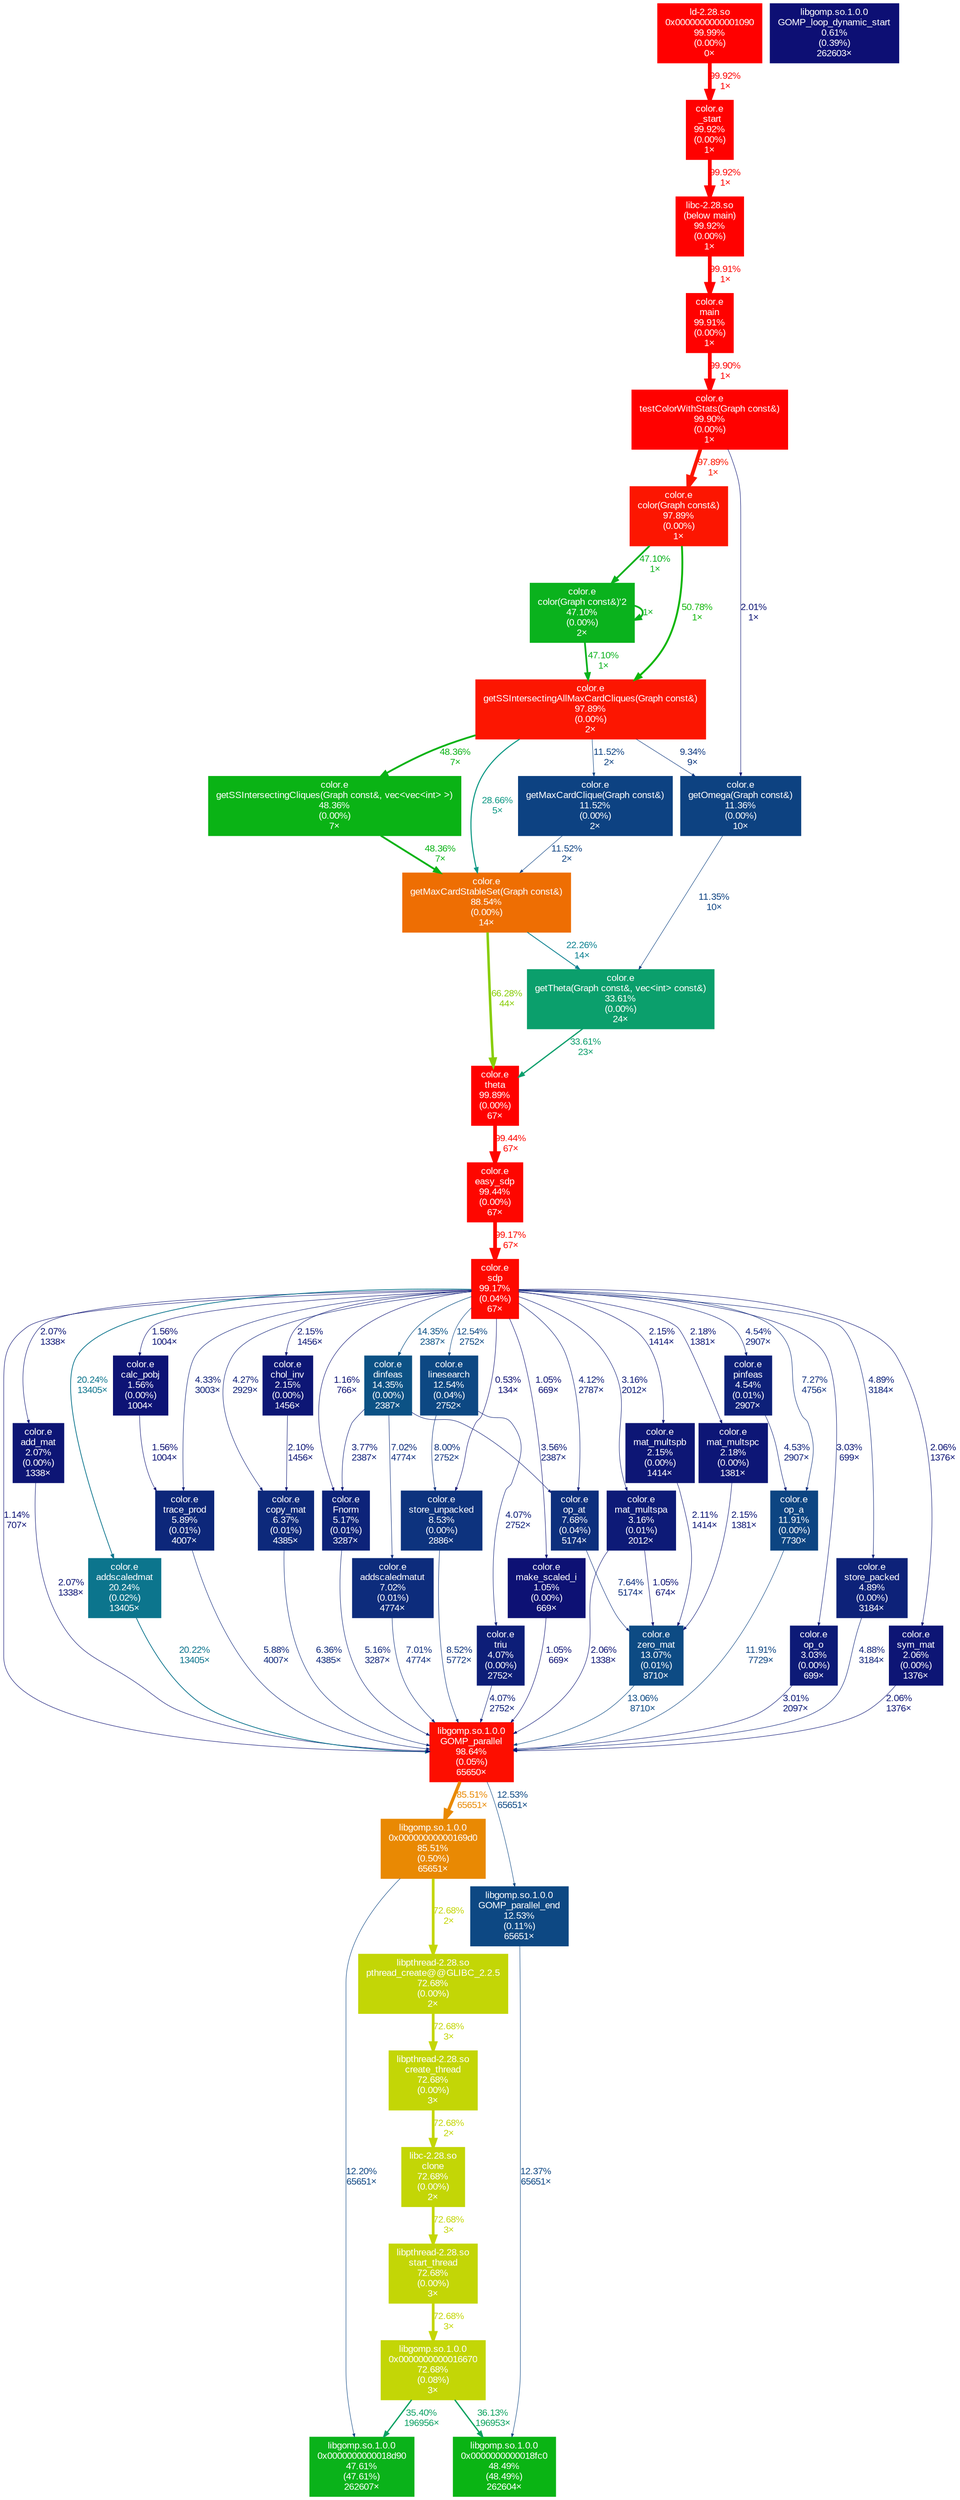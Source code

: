 digraph {
	graph [fontname=Arial, nodesep=0.125, ranksep=0.25];
	node [fontcolor=white, fontname=Arial, height=0, shape=box, style=filled, width=0];
	edge [fontname=Arial];
	"(below main)" [color="#ff0100", fontcolor="#ffffff", fontsize="10.00", label="libc-2.28.so\n(below main)\n99.92%\n(0.00%)\n1×"];
	"(below main)" -> main [arrowsize="1.00", color="#ff0100", fontcolor="#ff0100", fontsize="10.00", label="99.91%\n1×", labeldistance="4.00", penwidth="4.00"];
	"0x0000000000001090" [color="#ff0000", fontcolor="#ffffff", fontsize="10.00", label="ld-2.28.so\n0x0000000000001090\n99.99%\n(0.00%)\n0×"];
	"0x0000000000001090" -> "_start" [arrowsize="1.00", color="#ff0100", fontcolor="#ff0100", fontsize="10.00", label="99.92%\n1×", labeldistance="4.00", penwidth="4.00"];
	"0x0000000000016670" [color="#c3d606", fontcolor="#ffffff", fontsize="10.00", label="libgomp.so.1.0.0\n0x0000000000016670\n72.68%\n(0.08%)\n3×"];
	"0x0000000000016670" -> "0x0000000000018d90" [arrowsize="0.60", color="#0ba163", fontcolor="#0ba163", fontsize="10.00", label="35.40%\n196956×", labeldistance="1.42", penwidth="1.42"];
	"0x0000000000016670" -> "0x0000000000018fc0" [arrowsize="0.60", color="#0ba25f", fontcolor="#0ba25f", fontsize="10.00", label="36.13%\n196953×", labeldistance="1.45", penwidth="1.45"];
	"0x00000000000169d0" [color="#e98903", fontcolor="#ffffff", fontsize="10.00", label="libgomp.so.1.0.0\n0x00000000000169d0\n85.51%\n(0.50%)\n65651×"];
	"0x00000000000169d0" -> "0x0000000000018d90" [arrowsize="0.35", color="#0d4683", fontcolor="#0d4683", fontsize="10.00", label="12.20%\n65651×", labeldistance="0.50", penwidth="0.50"];
	"0x00000000000169d0" -> "pthread_create@@GLIBC_2.2.5" [arrowsize="0.85", color="#c3d606", fontcolor="#c3d606", fontsize="10.00", label="72.68%\n2×", labeldistance="2.91", penwidth="2.91"];
	"0x0000000000018d90" [color="#0ab21a", fontcolor="#ffffff", fontsize="10.00", label="libgomp.so.1.0.0\n0x0000000000018d90\n47.61%\n(47.61%)\n262607×"];
	"0x0000000000018fc0" [color="#0ab414", fontcolor="#ffffff", fontsize="10.00", label="libgomp.so.1.0.0\n0x0000000000018fc0\n48.49%\n(48.49%)\n262604×"];
	Fnorm [color="#0d2379", fontcolor="#ffffff", fontsize="10.00", label="color.e\nFnorm\n5.17%\n(0.01%)\n3287×"];
	Fnorm -> "GOMP_parallel" [arrowsize="0.35", color="#0d2379", fontcolor="#0d2379", fontsize="10.00", label="5.16%\n3287×", labeldistance="0.50", penwidth="0.50"];
	"GOMP_loop_dynamic_start" [color="#0d0f74", fontcolor="#ffffff", fontsize="10.00", label="libgomp.so.1.0.0\nGOMP_loop_dynamic_start\n0.61%\n(0.39%)\n262603×"];
	"GOMP_parallel" [color="#fd0e00", fontcolor="#ffffff", fontsize="10.00", label="libgomp.so.1.0.0\nGOMP_parallel\n98.64%\n(0.05%)\n65650×"];
	"GOMP_parallel" -> "0x00000000000169d0" [arrowsize="0.92", color="#e98903", fontcolor="#e98903", fontsize="10.00", label="85.51%\n65651×", labeldistance="3.42", penwidth="3.42"];
	"GOMP_parallel" -> "GOMP_parallel_end" [arrowsize="0.35", color="#0d4883", fontcolor="#0d4883", fontsize="10.00", label="12.53%\n65651×", labeldistance="0.50", penwidth="0.50"];
	"GOMP_parallel_end" [color="#0d4883", fontcolor="#ffffff", fontsize="10.00", label="libgomp.so.1.0.0\nGOMP_parallel_end\n12.53%\n(0.11%)\n65651×"];
	"GOMP_parallel_end" -> "0x0000000000018fc0" [arrowsize="0.35", color="#0d4783", fontcolor="#0d4783", fontsize="10.00", label="12.37%\n65651×", labeldistance="0.50", penwidth="0.50"];
	"_start" [color="#ff0100", fontcolor="#ffffff", fontsize="10.00", label="color.e\n_start\n99.92%\n(0.00%)\n1×"];
	"_start" -> "(below main)" [arrowsize="1.00", color="#ff0100", fontcolor="#ff0100", fontsize="10.00", label="99.92%\n1×", labeldistance="4.00", penwidth="4.00"];
	"add_mat" [color="#0d1575", fontcolor="#ffffff", fontsize="10.00", label="color.e\nadd_mat\n2.07%\n(0.00%)\n1338×"];
	"add_mat" -> "GOMP_parallel" [arrowsize="0.35", color="#0d1575", fontcolor="#0d1575", fontsize="10.00", label="2.07%\n1338×", labeldistance="0.50", penwidth="0.50"];
	addscaledmat [color="#0c758d", fontcolor="#ffffff", fontsize="10.00", label="color.e\naddscaledmat\n20.24%\n(0.02%)\n13405×"];
	addscaledmat -> "GOMP_parallel" [arrowsize="0.45", color="#0c748d", fontcolor="#0c748d", fontsize="10.00", label="20.22%\n13405×", labeldistance="0.81", penwidth="0.81"];
	addscaledmatut [color="#0d2c7c", fontcolor="#ffffff", fontsize="10.00", label="color.e\naddscaledmatut\n7.02%\n(0.01%)\n4774×"];
	addscaledmatut -> "GOMP_parallel" [arrowsize="0.35", color="#0d2c7c", fontcolor="#0d2c7c", fontsize="10.00", label="7.01%\n4774×", labeldistance="0.50", penwidth="0.50"];
	"calc_pobj" [color="#0d1375", fontcolor="#ffffff", fontsize="10.00", label="color.e\ncalc_pobj\n1.56%\n(0.00%)\n1004×"];
	"calc_pobj" -> "trace_prod" [arrowsize="0.35", color="#0d1375", fontcolor="#0d1375", fontsize="10.00", label="1.56%\n1004×", labeldistance="0.50", penwidth="0.50"];
	"chol_inv" [color="#0d1675", fontcolor="#ffffff", fontsize="10.00", label="color.e\nchol_inv\n2.15%\n(0.00%)\n1456×"];
	"chol_inv" -> "copy_mat" [arrowsize="0.35", color="#0d1675", fontcolor="#0d1675", fontsize="10.00", label="2.10%\n1456×", labeldistance="0.50", penwidth="0.50"];
	clone [color="#c3d606", fontcolor="#ffffff", fontsize="10.00", label="libc-2.28.so\nclone\n72.68%\n(0.00%)\n2×"];
	clone -> "start_thread" [arrowsize="0.85", color="#c3d606", fontcolor="#c3d606", fontsize="10.00", label="72.68%\n3×", labeldistance="2.91", penwidth="2.91"];
	"color(Graph const&)" [color="#fc1601", fontcolor="#ffffff", fontsize="10.00", label="color.e\ncolor(Graph const&)\n97.89%\n(0.00%)\n1×"];
	"color(Graph const&)" -> "color(Graph const&)'2" [arrowsize="0.69", color="#0ab21d", fontcolor="#0ab21d", fontsize="10.00", label="47.10%\n1×", labeldistance="1.88", penwidth="1.88"];
	"color(Graph const&)" -> "getSSIntersectingAllMaxCardCliques(Graph const&)" [arrowsize="0.71", color="#0fb709", fontcolor="#0fb709", fontsize="10.00", label="50.78%\n1×", labeldistance="2.03", penwidth="2.03"];
	"color(Graph const&)'2" [color="#0ab21d", fontcolor="#ffffff", fontsize="10.00", label="color.e\ncolor(Graph const&)'2\n47.10%\n(0.00%)\n2×"];
	"color(Graph const&)'2" -> "color(Graph const&)'2" [arrowsize="0.69", color="#0ab21d", fontcolor="#0ab21d", fontsize="10.00", label="1×", labeldistance="1.88", penwidth="1.88"];
	"color(Graph const&)'2" -> "getSSIntersectingAllMaxCardCliques(Graph const&)" [arrowsize="0.69", color="#0ab21d", fontcolor="#0ab21d", fontsize="10.00", label="47.10%\n1×", labeldistance="1.88", penwidth="1.88"];
	"copy_mat" [color="#0d297b", fontcolor="#ffffff", fontsize="10.00", label="color.e\ncopy_mat\n6.37%\n(0.01%)\n4385×"];
	"copy_mat" -> "GOMP_parallel" [arrowsize="0.35", color="#0d297b", fontcolor="#0d297b", fontsize="10.00", label="6.36%\n4385×", labeldistance="0.50", penwidth="0.50"];
	"create_thread" [color="#c3d606", fontcolor="#ffffff", fontsize="10.00", label="libpthread-2.28.so\ncreate_thread\n72.68%\n(0.00%)\n3×"];
	"create_thread" -> clone [arrowsize="0.85", color="#c3d606", fontcolor="#c3d606", fontsize="10.00", label="72.68%\n2×", labeldistance="2.91", penwidth="2.91"];
	dinfeas [color="#0c5285", fontcolor="#ffffff", fontsize="10.00", label="color.e\ndinfeas\n14.35%\n(0.00%)\n2387×"];
	dinfeas -> Fnorm [arrowsize="0.35", color="#0d1d78", fontcolor="#0d1d78", fontsize="10.00", label="3.77%\n2387×", labeldistance="0.50", penwidth="0.50"];
	dinfeas -> addscaledmatut [arrowsize="0.35", color="#0d2c7c", fontcolor="#0d2c7c", fontsize="10.00", label="7.02%\n4774×", labeldistance="0.50", penwidth="0.50"];
	dinfeas -> "op_at" [arrowsize="0.35", color="#0d1c77", fontcolor="#0d1c77", fontsize="10.00", label="3.56%\n2387×", labeldistance="0.50", penwidth="0.50"];
	"easy_sdp" [color="#fe0600", fontcolor="#ffffff", fontsize="10.00", label="color.e\neasy_sdp\n99.44%\n(0.00%)\n67×"];
	"easy_sdp" -> sdp [arrowsize="1.00", color="#fe0900", fontcolor="#fe0900", fontsize="10.00", label="99.17%\n67×", labeldistance="3.97", penwidth="3.97"];
	"getMaxCardClique(Graph const&)" [color="#0d4282", fontcolor="#ffffff", fontsize="10.00", label="color.e\ngetMaxCardClique(Graph const&)\n11.52%\n(0.00%)\n2×"];
	"getMaxCardClique(Graph const&)" -> "getMaxCardStableSet(Graph const&)" [arrowsize="0.35", color="#0d4282", fontcolor="#0d4282", fontsize="10.00", label="11.52%\n2×", labeldistance="0.50", penwidth="0.50"];
	"getMaxCardStableSet(Graph const&)" [color="#ee6e03", fontcolor="#ffffff", fontsize="10.00", label="color.e\ngetMaxCardStableSet(Graph const&)\n88.54%\n(0.00%)\n14×"];
	"getMaxCardStableSet(Graph const&)" -> "getTheta(Graph const&, vec<int> const&)" [arrowsize="0.47", color="#0c8190", fontcolor="#0c8190", fontsize="10.00", label="22.26%\n14×", labeldistance="0.89", penwidth="0.89"];
	"getMaxCardStableSet(Graph const&)" -> theta [arrowsize="0.81", color="#88cd07", fontcolor="#88cd07", fontsize="10.00", label="66.28%\n44×", labeldistance="2.65", penwidth="2.65"];
	"getOmega(Graph const&)" [color="#0d4281", fontcolor="#ffffff", fontsize="10.00", label="color.e\ngetOmega(Graph const&)\n11.36%\n(0.00%)\n10×"];
	"getOmega(Graph const&)" -> "getTheta(Graph const&, vec<int> const&)" [arrowsize="0.35", color="#0d4281", fontcolor="#0d4281", fontsize="10.00", label="11.35%\n10×", labeldistance="0.50", penwidth="0.50"];
	"getSSIntersectingAllMaxCardCliques(Graph const&)" [color="#fc1601", fontcolor="#ffffff", fontsize="10.00", label="color.e\ngetSSIntersectingAllMaxCardCliques(Graph const&)\n97.89%\n(0.00%)\n2×"];
	"getSSIntersectingAllMaxCardCliques(Graph const&)" -> "getMaxCardClique(Graph const&)" [arrowsize="0.35", color="#0d4282", fontcolor="#0d4282", fontsize="10.00", label="11.52%\n2×", labeldistance="0.50", penwidth="0.50"];
	"getSSIntersectingAllMaxCardCliques(Graph const&)" -> "getMaxCardStableSet(Graph const&)" [arrowsize="0.54", color="#0c9884", fontcolor="#0c9884", fontsize="10.00", label="28.66%\n5×", labeldistance="1.15", penwidth="1.15"];
	"getSSIntersectingAllMaxCardCliques(Graph const&)" -> "getOmega(Graph const&)" [arrowsize="0.35", color="#0d377f", fontcolor="#0d377f", fontsize="10.00", label="9.34%\n9×", labeldistance="0.50", penwidth="0.50"];
	"getSSIntersectingAllMaxCardCliques(Graph const&)" -> "getSSIntersectingCliques(Graph const&, vec<vec<int> >)" [arrowsize="0.70", color="#0ab315", fontcolor="#0ab315", fontsize="10.00", label="48.36%\n7×", labeldistance="1.93", penwidth="1.93"];
	"getSSIntersectingCliques(Graph const&, vec<vec<int> >)" [color="#0ab315", fontcolor="#ffffff", fontsize="10.00", label="color.e\ngetSSIntersectingCliques(Graph const&, vec<vec<int> >)\n48.36%\n(0.00%)\n7×"];
	"getSSIntersectingCliques(Graph const&, vec<vec<int> >)" -> "getMaxCardStableSet(Graph const&)" [arrowsize="0.70", color="#0ab315", fontcolor="#0ab315", fontsize="10.00", label="48.36%\n7×", labeldistance="1.93", penwidth="1.93"];
	"getTheta(Graph const&, vec<int> const&)" [color="#0b9f6c", fontcolor="#ffffff", fontsize="10.00", label="color.e\ngetTheta(Graph const&, vec<int> const&)\n33.61%\n(0.00%)\n24×"];
	"getTheta(Graph const&, vec<int> const&)" -> theta [arrowsize="0.58", color="#0b9f6c", fontcolor="#0b9f6c", fontsize="10.00", label="33.61%\n23×", labeldistance="1.34", penwidth="1.34"];
	linesearch [color="#0d4883", fontcolor="#ffffff", fontsize="10.00", label="color.e\nlinesearch\n12.54%\n(0.04%)\n2752×"];
	linesearch -> "store_unpacked" [arrowsize="0.35", color="#0d317d", fontcolor="#0d317d", fontsize="10.00", label="8.00%\n2752×", labeldistance="0.50", penwidth="0.50"];
	linesearch -> triu [arrowsize="0.35", color="#0d1e78", fontcolor="#0d1e78", fontsize="10.00", label="4.07%\n2752×", labeldistance="0.50", penwidth="0.50"];
	main [color="#ff0100", fontcolor="#ffffff", fontsize="10.00", label="color.e\nmain\n99.91%\n(0.00%)\n1×"];
	main -> "testColorWithStats(Graph const&)" [arrowsize="1.00", color="#ff0100", fontcolor="#ff0100", fontsize="10.00", label="99.90%\n1×", labeldistance="4.00", penwidth="4.00"];
	"make_scaled_i" [color="#0d1174", fontcolor="#ffffff", fontsize="10.00", label="color.e\nmake_scaled_i\n1.05%\n(0.00%)\n669×"];
	"make_scaled_i" -> "GOMP_parallel" [arrowsize="0.35", color="#0d1174", fontcolor="#0d1174", fontsize="10.00", label="1.05%\n669×", labeldistance="0.50", penwidth="0.50"];
	"mat_multspa" [color="#0d1a77", fontcolor="#ffffff", fontsize="10.00", label="color.e\nmat_multspa\n3.16%\n(0.01%)\n2012×"];
	"mat_multspa" -> "GOMP_parallel" [arrowsize="0.35", color="#0d1575", fontcolor="#0d1575", fontsize="10.00", label="2.06%\n1338×", labeldistance="0.50", penwidth="0.50"];
	"mat_multspa" -> "zero_mat" [arrowsize="0.35", color="#0d1174", fontcolor="#0d1174", fontsize="10.00", label="1.05%\n674×", labeldistance="0.50", penwidth="0.50"];
	"mat_multspb" [color="#0d1675", fontcolor="#ffffff", fontsize="10.00", label="color.e\nmat_multspb\n2.15%\n(0.00%)\n1414×"];
	"mat_multspb" -> "zero_mat" [arrowsize="0.35", color="#0d1675", fontcolor="#0d1675", fontsize="10.00", label="2.11%\n1414×", labeldistance="0.50", penwidth="0.50"];
	"mat_multspc" [color="#0d1676", fontcolor="#ffffff", fontsize="10.00", label="color.e\nmat_multspc\n2.18%\n(0.00%)\n1381×"];
	"mat_multspc" -> "zero_mat" [arrowsize="0.35", color="#0d1675", fontcolor="#0d1675", fontsize="10.00", label="2.15%\n1381×", labeldistance="0.50", penwidth="0.50"];
	"op_a" [color="#0d4582", fontcolor="#ffffff", fontsize="10.00", label="color.e\nop_a\n11.91%\n(0.00%)\n7730×"];
	"op_a" -> "GOMP_parallel" [arrowsize="0.35", color="#0d4582", fontcolor="#0d4582", fontsize="10.00", label="11.91%\n7729×", labeldistance="0.50", penwidth="0.50"];
	"op_at" [color="#0d2f7d", fontcolor="#ffffff", fontsize="10.00", label="color.e\nop_at\n7.68%\n(0.04%)\n5174×"];
	"op_at" -> "zero_mat" [arrowsize="0.35", color="#0d2f7d", fontcolor="#0d2f7d", fontsize="10.00", label="7.64%\n5174×", labeldistance="0.50", penwidth="0.50"];
	"op_o" [color="#0d1a77", fontcolor="#ffffff", fontsize="10.00", label="color.e\nop_o\n3.03%\n(0.00%)\n699×"];
	"op_o" -> "GOMP_parallel" [arrowsize="0.35", color="#0d1977", fontcolor="#0d1977", fontsize="10.00", label="3.01%\n2097×", labeldistance="0.50", penwidth="0.50"];
	pinfeas [color="#0d2079", fontcolor="#ffffff", fontsize="10.00", label="color.e\npinfeas\n4.54%\n(0.01%)\n2907×"];
	pinfeas -> "op_a" [arrowsize="0.35", color="#0d2079", fontcolor="#0d2079", fontsize="10.00", label="4.53%\n2907×", labeldistance="0.50", penwidth="0.50"];
	"pthread_create@@GLIBC_2.2.5" [color="#c3d606", fontcolor="#ffffff", fontsize="10.00", label="libpthread-2.28.so\npthread_create@@GLIBC_2.2.5\n72.68%\n(0.00%)\n2×"];
	"pthread_create@@GLIBC_2.2.5" -> "create_thread" [arrowsize="0.85", color="#c3d606", fontcolor="#c3d606", fontsize="10.00", label="72.68%\n3×", labeldistance="2.91", penwidth="2.91"];
	sdp [color="#fe0900", fontcolor="#ffffff", fontsize="10.00", label="color.e\nsdp\n99.17%\n(0.04%)\n67×"];
	sdp -> Fnorm [arrowsize="0.35", color="#0d1274", fontcolor="#0d1274", fontsize="10.00", label="1.16%\n766×", labeldistance="0.50", penwidth="0.50"];
	sdp -> "GOMP_parallel" [arrowsize="0.35", color="#0d1174", fontcolor="#0d1174", fontsize="10.00", label="1.14%\n707×", labeldistance="0.50", penwidth="0.50"];
	sdp -> "add_mat" [arrowsize="0.35", color="#0d1575", fontcolor="#0d1575", fontsize="10.00", label="2.07%\n1338×", labeldistance="0.50", penwidth="0.50"];
	sdp -> addscaledmat [arrowsize="0.45", color="#0c758d", fontcolor="#0c758d", fontsize="10.00", label="20.24%\n13405×", labeldistance="0.81", penwidth="0.81"];
	sdp -> "calc_pobj" [arrowsize="0.35", color="#0d1375", fontcolor="#0d1375", fontsize="10.00", label="1.56%\n1004×", labeldistance="0.50", penwidth="0.50"];
	sdp -> "chol_inv" [arrowsize="0.35", color="#0d1675", fontcolor="#0d1675", fontsize="10.00", label="2.15%\n1456×", labeldistance="0.50", penwidth="0.50"];
	sdp -> "copy_mat" [arrowsize="0.35", color="#0d1f78", fontcolor="#0d1f78", fontsize="10.00", label="4.27%\n2929×", labeldistance="0.50", penwidth="0.50"];
	sdp -> dinfeas [arrowsize="0.38", color="#0c5285", fontcolor="#0c5285", fontsize="10.00", label="14.35%\n2387×", labeldistance="0.57", penwidth="0.57"];
	sdp -> linesearch [arrowsize="0.35", color="#0d4883", fontcolor="#0d4883", fontsize="10.00", label="12.54%\n2752×", labeldistance="0.50", penwidth="0.50"];
	sdp -> "make_scaled_i" [arrowsize="0.35", color="#0d1174", fontcolor="#0d1174", fontsize="10.00", label="1.05%\n669×", labeldistance="0.50", penwidth="0.50"];
	sdp -> "mat_multspa" [arrowsize="0.35", color="#0d1a77", fontcolor="#0d1a77", fontsize="10.00", label="3.16%\n2012×", labeldistance="0.50", penwidth="0.50"];
	sdp -> "mat_multspb" [arrowsize="0.35", color="#0d1675", fontcolor="#0d1675", fontsize="10.00", label="2.15%\n1414×", labeldistance="0.50", penwidth="0.50"];
	sdp -> "mat_multspc" [arrowsize="0.35", color="#0d1676", fontcolor="#0d1676", fontsize="10.00", label="2.18%\n1381×", labeldistance="0.50", penwidth="0.50"];
	sdp -> "op_a" [arrowsize="0.35", color="#0d2d7c", fontcolor="#0d2d7c", fontsize="10.00", label="7.27%\n4756×", labeldistance="0.50", penwidth="0.50"];
	sdp -> "op_at" [arrowsize="0.35", color="#0d1e78", fontcolor="#0d1e78", fontsize="10.00", label="4.12%\n2787×", labeldistance="0.50", penwidth="0.50"];
	sdp -> "op_o" [arrowsize="0.35", color="#0d1a77", fontcolor="#0d1a77", fontsize="10.00", label="3.03%\n699×", labeldistance="0.50", penwidth="0.50"];
	sdp -> pinfeas [arrowsize="0.35", color="#0d2079", fontcolor="#0d2079", fontsize="10.00", label="4.54%\n2907×", labeldistance="0.50", penwidth="0.50"];
	sdp -> "store_packed" [arrowsize="0.35", color="#0d2279", fontcolor="#0d2279", fontsize="10.00", label="4.89%\n3184×", labeldistance="0.50", penwidth="0.50"];
	sdp -> "store_unpacked" [arrowsize="0.35", color="#0d0f73", fontcolor="#0d0f73", fontsize="10.00", label="0.53%\n134×", labeldistance="0.50", penwidth="0.50"];
	sdp -> "sym_mat" [arrowsize="0.35", color="#0d1575", fontcolor="#0d1575", fontsize="10.00", label="2.06%\n1376×", labeldistance="0.50", penwidth="0.50"];
	sdp -> "trace_prod" [arrowsize="0.35", color="#0d1f78", fontcolor="#0d1f78", fontsize="10.00", label="4.33%\n3003×", labeldistance="0.50", penwidth="0.50"];
	"start_thread" [color="#c3d606", fontcolor="#ffffff", fontsize="10.00", label="libpthread-2.28.so\nstart_thread\n72.68%\n(0.00%)\n3×"];
	"start_thread" -> "0x0000000000016670" [arrowsize="0.85", color="#c3d606", fontcolor="#c3d606", fontsize="10.00", label="72.68%\n3×", labeldistance="2.91", penwidth="2.91"];
	"store_packed" [color="#0d2279", fontcolor="#ffffff", fontsize="10.00", label="color.e\nstore_packed\n4.89%\n(0.00%)\n3184×"];
	"store_packed" -> "GOMP_parallel" [arrowsize="0.35", color="#0d2279", fontcolor="#0d2279", fontsize="10.00", label="4.88%\n3184×", labeldistance="0.50", penwidth="0.50"];
	"store_unpacked" [color="#0d337e", fontcolor="#ffffff", fontsize="10.00", label="color.e\nstore_unpacked\n8.53%\n(0.00%)\n2886×"];
	"store_unpacked" -> "GOMP_parallel" [arrowsize="0.35", color="#0d337e", fontcolor="#0d337e", fontsize="10.00", label="8.52%\n5772×", labeldistance="0.50", penwidth="0.50"];
	"sym_mat" [color="#0d1575", fontcolor="#ffffff", fontsize="10.00", label="color.e\nsym_mat\n2.06%\n(0.00%)\n1376×"];
	"sym_mat" -> "GOMP_parallel" [arrowsize="0.35", color="#0d1575", fontcolor="#0d1575", fontsize="10.00", label="2.06%\n1376×", labeldistance="0.50", penwidth="0.50"];
	"testColorWithStats(Graph const&)" [color="#ff0100", fontcolor="#ffffff", fontsize="10.00", label="color.e\ntestColorWithStats(Graph const&)\n99.90%\n(0.00%)\n1×"];
	"testColorWithStats(Graph const&)" -> "color(Graph const&)" [arrowsize="0.99", color="#fc1601", fontcolor="#fc1601", fontsize="10.00", label="97.89%\n1×", labeldistance="3.92", penwidth="3.92"];
	"testColorWithStats(Graph const&)" -> "getOmega(Graph const&)" [arrowsize="0.35", color="#0d1575", fontcolor="#0d1575", fontsize="10.00", label="2.01%\n1×", labeldistance="0.50", penwidth="0.50"];
	theta [color="#ff0100", fontcolor="#ffffff", fontsize="10.00", label="color.e\ntheta\n99.89%\n(0.00%)\n67×"];
	theta -> "easy_sdp" [arrowsize="1.00", color="#fe0600", fontcolor="#fe0600", fontsize="10.00", label="99.44%\n67×", labeldistance="3.98", penwidth="3.98"];
	"trace_prod" [color="#0d277a", fontcolor="#ffffff", fontsize="10.00", label="color.e\ntrace_prod\n5.89%\n(0.01%)\n4007×"];
	"trace_prod" -> "GOMP_parallel" [arrowsize="0.35", color="#0d267a", fontcolor="#0d267a", fontsize="10.00", label="5.88%\n4007×", labeldistance="0.50", penwidth="0.50"];
	triu [color="#0d1e78", fontcolor="#ffffff", fontsize="10.00", label="color.e\ntriu\n4.07%\n(0.00%)\n2752×"];
	triu -> "GOMP_parallel" [arrowsize="0.35", color="#0d1e78", fontcolor="#0d1e78", fontsize="10.00", label="4.07%\n2752×", labeldistance="0.50", penwidth="0.50"];
	"zero_mat" [color="#0d4b84", fontcolor="#ffffff", fontsize="10.00", label="color.e\nzero_mat\n13.07%\n(0.01%)\n8710×"];
	"zero_mat" -> "GOMP_parallel" [arrowsize="0.36", color="#0d4b84", fontcolor="#0d4b84", fontsize="10.00", label="13.06%\n8710×", labeldistance="0.52", penwidth="0.52"];
}
